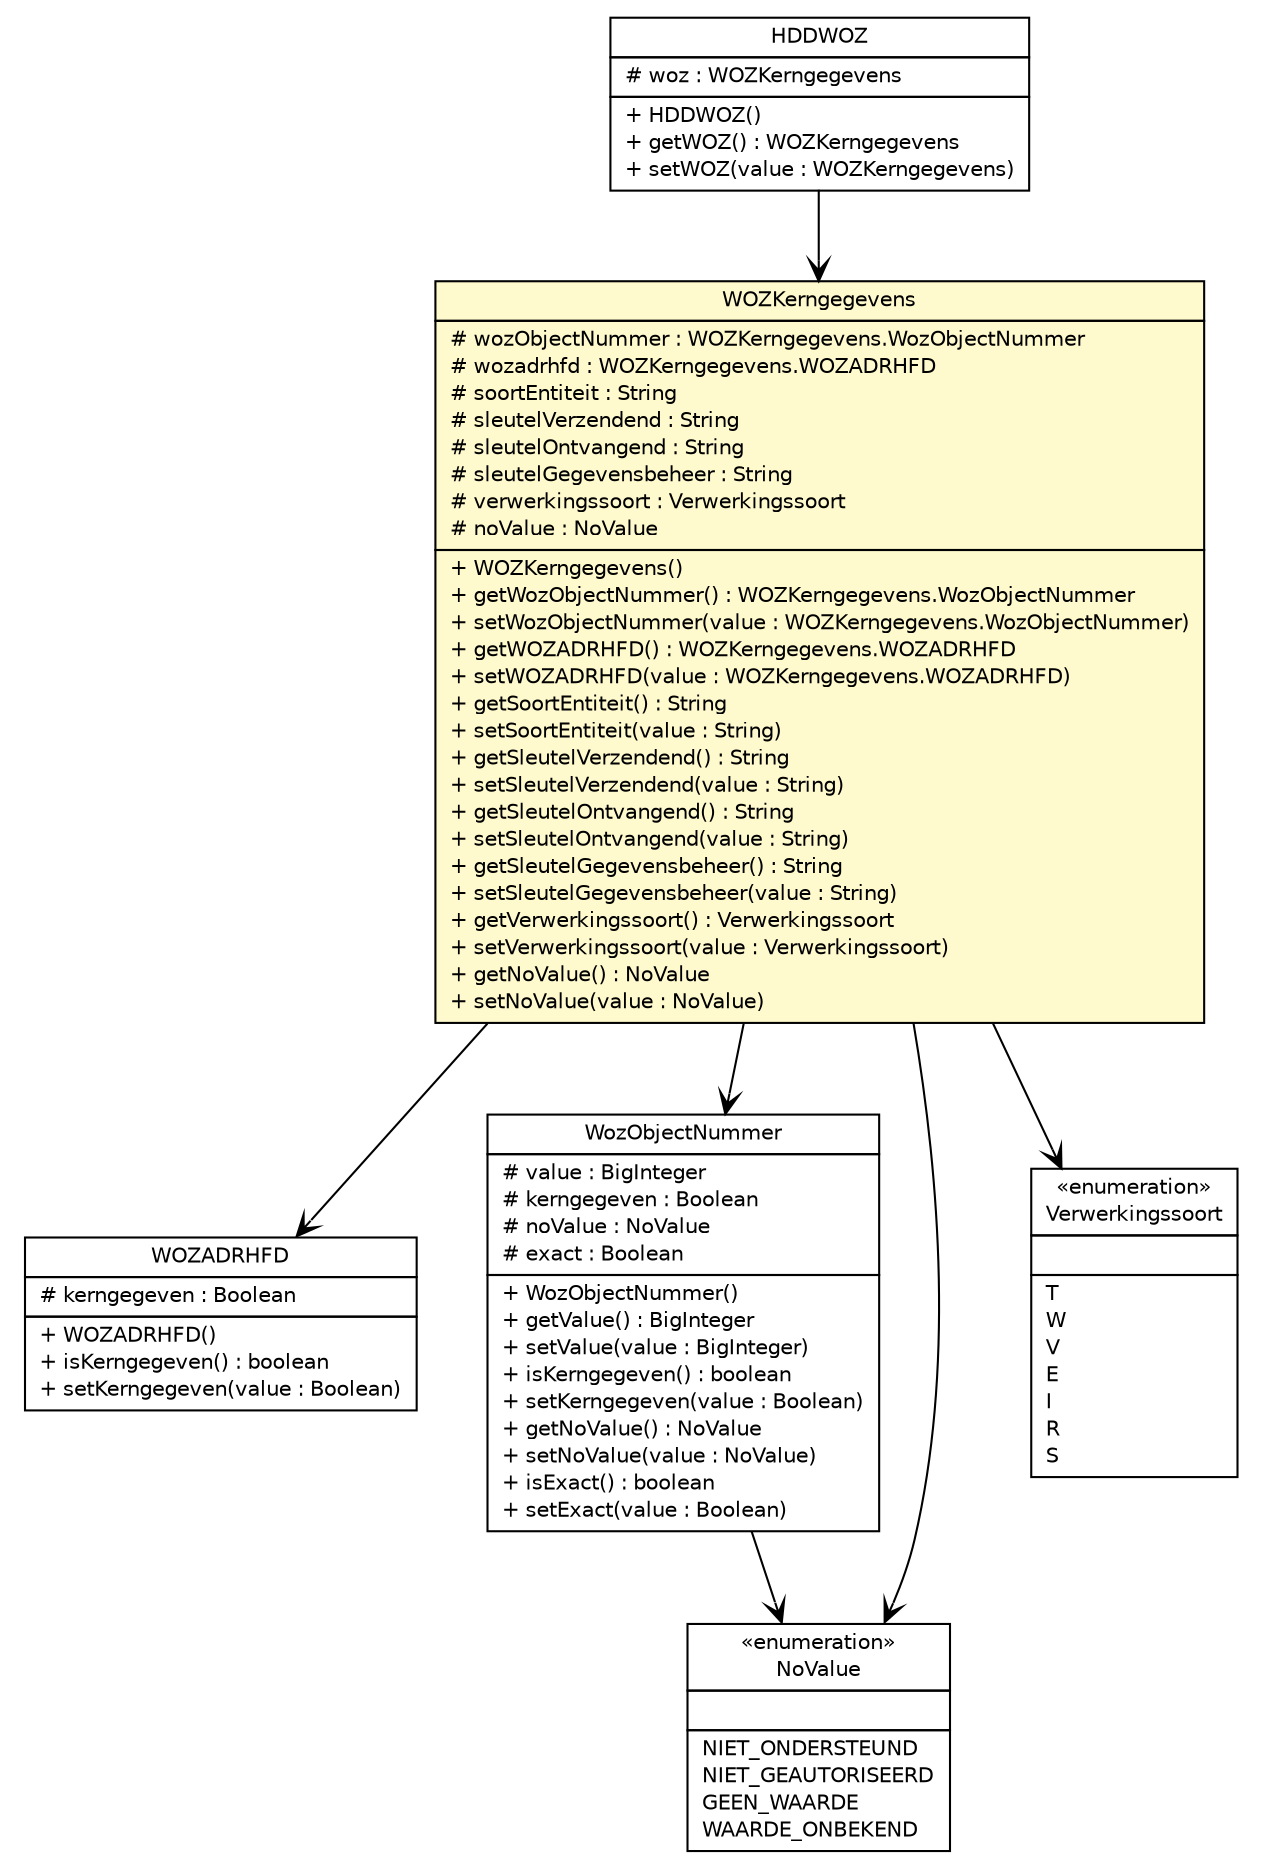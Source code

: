 #!/usr/local/bin/dot
#
# Class diagram 
# Generated by UMLGraph version R5_6-24-gf6e263 (http://www.umlgraph.org/)
#

digraph G {
	edge [fontname="Helvetica",fontsize=10,labelfontname="Helvetica",labelfontsize=10];
	node [fontname="Helvetica",fontsize=10,shape=plaintext];
	nodesep=0.25;
	ranksep=0.5;
	// nl.egem.stuf.sector.bg._0204.HHDKennisgeving.HDDWOZ
	c251192 [label=<<table title="nl.egem.stuf.sector.bg._0204.HHDKennisgeving.HDDWOZ" border="0" cellborder="1" cellspacing="0" cellpadding="2" port="p" href="./HHDKennisgeving.HDDWOZ.html">
		<tr><td><table border="0" cellspacing="0" cellpadding="1">
<tr><td align="center" balign="center"> HDDWOZ </td></tr>
		</table></td></tr>
		<tr><td><table border="0" cellspacing="0" cellpadding="1">
<tr><td align="left" balign="left"> # woz : WOZKerngegevens </td></tr>
		</table></td></tr>
		<tr><td><table border="0" cellspacing="0" cellpadding="1">
<tr><td align="left" balign="left"> + HDDWOZ() </td></tr>
<tr><td align="left" balign="left"> + getWOZ() : WOZKerngegevens </td></tr>
<tr><td align="left" balign="left"> + setWOZ(value : WOZKerngegevens) </td></tr>
		</table></td></tr>
		</table>>, URL="./HHDKennisgeving.HDDWOZ.html", fontname="Helvetica", fontcolor="black", fontsize=10.0];
	// nl.egem.stuf.sector.bg._0204.WOZKerngegevens
	c251228 [label=<<table title="nl.egem.stuf.sector.bg._0204.WOZKerngegevens" border="0" cellborder="1" cellspacing="0" cellpadding="2" port="p" bgcolor="lemonChiffon" href="./WOZKerngegevens.html">
		<tr><td><table border="0" cellspacing="0" cellpadding="1">
<tr><td align="center" balign="center"> WOZKerngegevens </td></tr>
		</table></td></tr>
		<tr><td><table border="0" cellspacing="0" cellpadding="1">
<tr><td align="left" balign="left"> # wozObjectNummer : WOZKerngegevens.WozObjectNummer </td></tr>
<tr><td align="left" balign="left"> # wozadrhfd : WOZKerngegevens.WOZADRHFD </td></tr>
<tr><td align="left" balign="left"> # soortEntiteit : String </td></tr>
<tr><td align="left" balign="left"> # sleutelVerzendend : String </td></tr>
<tr><td align="left" balign="left"> # sleutelOntvangend : String </td></tr>
<tr><td align="left" balign="left"> # sleutelGegevensbeheer : String </td></tr>
<tr><td align="left" balign="left"> # verwerkingssoort : Verwerkingssoort </td></tr>
<tr><td align="left" balign="left"> # noValue : NoValue </td></tr>
		</table></td></tr>
		<tr><td><table border="0" cellspacing="0" cellpadding="1">
<tr><td align="left" balign="left"> + WOZKerngegevens() </td></tr>
<tr><td align="left" balign="left"> + getWozObjectNummer() : WOZKerngegevens.WozObjectNummer </td></tr>
<tr><td align="left" balign="left"> + setWozObjectNummer(value : WOZKerngegevens.WozObjectNummer) </td></tr>
<tr><td align="left" balign="left"> + getWOZADRHFD() : WOZKerngegevens.WOZADRHFD </td></tr>
<tr><td align="left" balign="left"> + setWOZADRHFD(value : WOZKerngegevens.WOZADRHFD) </td></tr>
<tr><td align="left" balign="left"> + getSoortEntiteit() : String </td></tr>
<tr><td align="left" balign="left"> + setSoortEntiteit(value : String) </td></tr>
<tr><td align="left" balign="left"> + getSleutelVerzendend() : String </td></tr>
<tr><td align="left" balign="left"> + setSleutelVerzendend(value : String) </td></tr>
<tr><td align="left" balign="left"> + getSleutelOntvangend() : String </td></tr>
<tr><td align="left" balign="left"> + setSleutelOntvangend(value : String) </td></tr>
<tr><td align="left" balign="left"> + getSleutelGegevensbeheer() : String </td></tr>
<tr><td align="left" balign="left"> + setSleutelGegevensbeheer(value : String) </td></tr>
<tr><td align="left" balign="left"> + getVerwerkingssoort() : Verwerkingssoort </td></tr>
<tr><td align="left" balign="left"> + setVerwerkingssoort(value : Verwerkingssoort) </td></tr>
<tr><td align="left" balign="left"> + getNoValue() : NoValue </td></tr>
<tr><td align="left" balign="left"> + setNoValue(value : NoValue) </td></tr>
		</table></td></tr>
		</table>>, URL="./WOZKerngegevens.html", fontname="Helvetica", fontcolor="black", fontsize=10.0];
	// nl.egem.stuf.sector.bg._0204.WOZKerngegevens.WOZADRHFD
	c251229 [label=<<table title="nl.egem.stuf.sector.bg._0204.WOZKerngegevens.WOZADRHFD" border="0" cellborder="1" cellspacing="0" cellpadding="2" port="p" href="./WOZKerngegevens.WOZADRHFD.html">
		<tr><td><table border="0" cellspacing="0" cellpadding="1">
<tr><td align="center" balign="center"> WOZADRHFD </td></tr>
		</table></td></tr>
		<tr><td><table border="0" cellspacing="0" cellpadding="1">
<tr><td align="left" balign="left"> # kerngegeven : Boolean </td></tr>
		</table></td></tr>
		<tr><td><table border="0" cellspacing="0" cellpadding="1">
<tr><td align="left" balign="left"> + WOZADRHFD() </td></tr>
<tr><td align="left" balign="left"> + isKerngegeven() : boolean </td></tr>
<tr><td align="left" balign="left"> + setKerngegeven(value : Boolean) </td></tr>
		</table></td></tr>
		</table>>, URL="./WOZKerngegevens.WOZADRHFD.html", fontname="Helvetica", fontcolor="black", fontsize=10.0];
	// nl.egem.stuf.sector.bg._0204.WOZKerngegevens.WozObjectNummer
	c251230 [label=<<table title="nl.egem.stuf.sector.bg._0204.WOZKerngegevens.WozObjectNummer" border="0" cellborder="1" cellspacing="0" cellpadding="2" port="p" href="./WOZKerngegevens.WozObjectNummer.html">
		<tr><td><table border="0" cellspacing="0" cellpadding="1">
<tr><td align="center" balign="center"> WozObjectNummer </td></tr>
		</table></td></tr>
		<tr><td><table border="0" cellspacing="0" cellpadding="1">
<tr><td align="left" balign="left"> # value : BigInteger </td></tr>
<tr><td align="left" balign="left"> # kerngegeven : Boolean </td></tr>
<tr><td align="left" balign="left"> # noValue : NoValue </td></tr>
<tr><td align="left" balign="left"> # exact : Boolean </td></tr>
		</table></td></tr>
		<tr><td><table border="0" cellspacing="0" cellpadding="1">
<tr><td align="left" balign="left"> + WozObjectNummer() </td></tr>
<tr><td align="left" balign="left"> + getValue() : BigInteger </td></tr>
<tr><td align="left" balign="left"> + setValue(value : BigInteger) </td></tr>
<tr><td align="left" balign="left"> + isKerngegeven() : boolean </td></tr>
<tr><td align="left" balign="left"> + setKerngegeven(value : Boolean) </td></tr>
<tr><td align="left" balign="left"> + getNoValue() : NoValue </td></tr>
<tr><td align="left" balign="left"> + setNoValue(value : NoValue) </td></tr>
<tr><td align="left" balign="left"> + isExact() : boolean </td></tr>
<tr><td align="left" balign="left"> + setExact(value : Boolean) </td></tr>
		</table></td></tr>
		</table>>, URL="./WOZKerngegevens.WozObjectNummer.html", fontname="Helvetica", fontcolor="black", fontsize=10.0];
	// nl.egem.stuf.stuf0204.NoValue
	c251468 [label=<<table title="nl.egem.stuf.stuf0204.NoValue" border="0" cellborder="1" cellspacing="0" cellpadding="2" port="p" href="../../../stuf0204/NoValue.html">
		<tr><td><table border="0" cellspacing="0" cellpadding="1">
<tr><td align="center" balign="center"> &#171;enumeration&#187; </td></tr>
<tr><td align="center" balign="center"> NoValue </td></tr>
		</table></td></tr>
		<tr><td><table border="0" cellspacing="0" cellpadding="1">
<tr><td align="left" balign="left">  </td></tr>
		</table></td></tr>
		<tr><td><table border="0" cellspacing="0" cellpadding="1">
<tr><td align="left" balign="left"> NIET_ONDERSTEUND </td></tr>
<tr><td align="left" balign="left"> NIET_GEAUTORISEERD </td></tr>
<tr><td align="left" balign="left"> GEEN_WAARDE </td></tr>
<tr><td align="left" balign="left"> WAARDE_ONBEKEND </td></tr>
		</table></td></tr>
		</table>>, URL="../../../stuf0204/NoValue.html", fontname="Helvetica", fontcolor="black", fontsize=10.0];
	// nl.egem.stuf.stuf0204.Verwerkingssoort
	c251471 [label=<<table title="nl.egem.stuf.stuf0204.Verwerkingssoort" border="0" cellborder="1" cellspacing="0" cellpadding="2" port="p" href="../../../stuf0204/Verwerkingssoort.html">
		<tr><td><table border="0" cellspacing="0" cellpadding="1">
<tr><td align="center" balign="center"> &#171;enumeration&#187; </td></tr>
<tr><td align="center" balign="center"> Verwerkingssoort </td></tr>
		</table></td></tr>
		<tr><td><table border="0" cellspacing="0" cellpadding="1">
<tr><td align="left" balign="left">  </td></tr>
		</table></td></tr>
		<tr><td><table border="0" cellspacing="0" cellpadding="1">
<tr><td align="left" balign="left"> T </td></tr>
<tr><td align="left" balign="left"> W </td></tr>
<tr><td align="left" balign="left"> V </td></tr>
<tr><td align="left" balign="left"> E </td></tr>
<tr><td align="left" balign="left"> I </td></tr>
<tr><td align="left" balign="left"> R </td></tr>
<tr><td align="left" balign="left"> S </td></tr>
		</table></td></tr>
		</table>>, URL="../../../stuf0204/Verwerkingssoort.html", fontname="Helvetica", fontcolor="black", fontsize=10.0];
	// nl.egem.stuf.sector.bg._0204.HHDKennisgeving.HDDWOZ NAVASSOC nl.egem.stuf.sector.bg._0204.WOZKerngegevens
	c251192:p -> c251228:p [taillabel="", label="", headlabel="", fontname="Helvetica", fontcolor="black", fontsize=10.0, color="black", arrowhead=open];
	// nl.egem.stuf.sector.bg._0204.WOZKerngegevens NAVASSOC nl.egem.stuf.sector.bg._0204.WOZKerngegevens.WozObjectNummer
	c251228:p -> c251230:p [taillabel="", label="", headlabel="", fontname="Helvetica", fontcolor="black", fontsize=10.0, color="black", arrowhead=open];
	// nl.egem.stuf.sector.bg._0204.WOZKerngegevens NAVASSOC nl.egem.stuf.sector.bg._0204.WOZKerngegevens.WOZADRHFD
	c251228:p -> c251229:p [taillabel="", label="", headlabel="", fontname="Helvetica", fontcolor="black", fontsize=10.0, color="black", arrowhead=open];
	// nl.egem.stuf.sector.bg._0204.WOZKerngegevens NAVASSOC nl.egem.stuf.stuf0204.Verwerkingssoort
	c251228:p -> c251471:p [taillabel="", label="", headlabel="", fontname="Helvetica", fontcolor="black", fontsize=10.0, color="black", arrowhead=open];
	// nl.egem.stuf.sector.bg._0204.WOZKerngegevens NAVASSOC nl.egem.stuf.stuf0204.NoValue
	c251228:p -> c251468:p [taillabel="", label="", headlabel="", fontname="Helvetica", fontcolor="black", fontsize=10.0, color="black", arrowhead=open];
	// nl.egem.stuf.sector.bg._0204.WOZKerngegevens.WozObjectNummer NAVASSOC nl.egem.stuf.stuf0204.NoValue
	c251230:p -> c251468:p [taillabel="", label="", headlabel="", fontname="Helvetica", fontcolor="black", fontsize=10.0, color="black", arrowhead=open];
}

